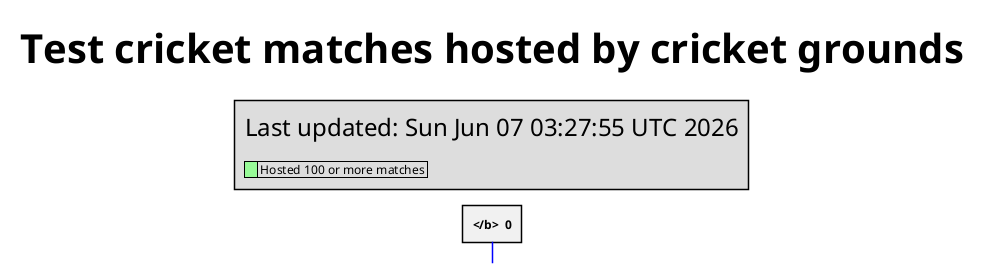 @startwbs

!input_json_file ?= "src/preprocessor/cricket_grounds_test_matches_hosted.json"
!$test_cricket_matches_data = %load_json(input_json_file)

!function $repeat_string($input_string, $times)
    !$str = ""
    !while $times != 0
        !$str = $str + $input_string
        !$times = $times - 1
    !endwhile
    !return $str
!endfunction

!function $make_wbs_code($name, $value, $level, $highlight_expression = %false())
    !$background_colour = ""
    !if %eval($highlight_expression)
        !$background_colour = "[#PaleGreen]"
    !endif

    !$wbs_code \
        = $repeat_string("*", $level) + $background_colour \
        + " <b>" + $name + "</b>  " + $value + %newline()
    !return $wbs_code
!endfunction

!function $generate_wbs_code($data, $level = 1)
    !$code_string = ""
    !$sum = 0

    !foreach $item in $data.list
        !$inner_item_wbs_code = ""
        !$inner_item_name = ""

        !if %strlen($item.list) != 0 /' hack to check if it is a leaf node '/
            /' bug/hack: need to store the inner item's name before recursing. below we
            update a dictionary where each item is mapped to the sum of the counts below
            it. the preprocessor seems to have either an implementation bug or stack
            limitation, so $item.name gets replaced at each level, thus the sum gets
            mapped to the innermost item's name instead.'/
            !$inner_item_name = $item.name

            /' it is not a leaf node, recurse to the inner level. '/
            !$inner_item_wbs_code = $generate_wbs_code($item, $level + 1)

            /' recursive function call at the inner level would have mapped the sum in
            the dictionary, so add it to the running sum at this level. '/
            !$sum = $sum + %get_variable_value($inner_item_name)
        !else
            /' it is a leaf node, so it is placed at the next level in the wbs code. '/
            !$count = %intval($item.count)
            !$inner_item_wbs_code \
                = $make_wbs_code($item.name, $count, $level + 1, "$value >= 100")

            /' for a leaf node, the sum is simply its own count. '/
            !$sum = $sum + $count
        !endif

        /' concatenate the wbs code of this item to the overall wbs code for this level.
        this works correctly for leaf nodes or non-leaf nodes or mix of the two. leaf
        node's wbs code is directly computed here. for non-leaf nodes, recursive
        function call computes the wbs code for lower levels, then that level's wbs code
        is pre-concatenated outside the loop and returned as the overall wbs code for
        that level. '/
        !$code_string = $code_string + $inner_item_wbs_code
    !endfor

    /' pre-concatenate this level's wbs code to the lower level's wbs code '/
    !$code_string = $make_wbs_code($data.name, $sum, $level) + $code_string

    /' map the sum of the counts below this level to this level's name. during the
    recursion unwinding, the outer level functions can refer to this dictionary entry
    to update the count at that level. '/
    %set_variable_value($data.name, $sum)
    !return $code_string
!endfunction

<style>
wbsDiagram {
    LineColor Black
    arrow {
        LineColor Blue
    }
}
</style>

title <size:40>**Test cricket matches hosted by cricket grounds**</size>
legend top center
<size:24>Last updated: %date()</size>

|<#PaleGreen>    | Hosted 100 or more matches |
end legend

/' generates wbs (work breakdown structure) diagram from json data.
   the json data has a recursive structure, consisting of the following fields:
   - name: string
   - count: integer (OR)
   - list: array of this data structure recursively '/
$generate_wbs_code($test_cricket_matches_data)

@endwbs
